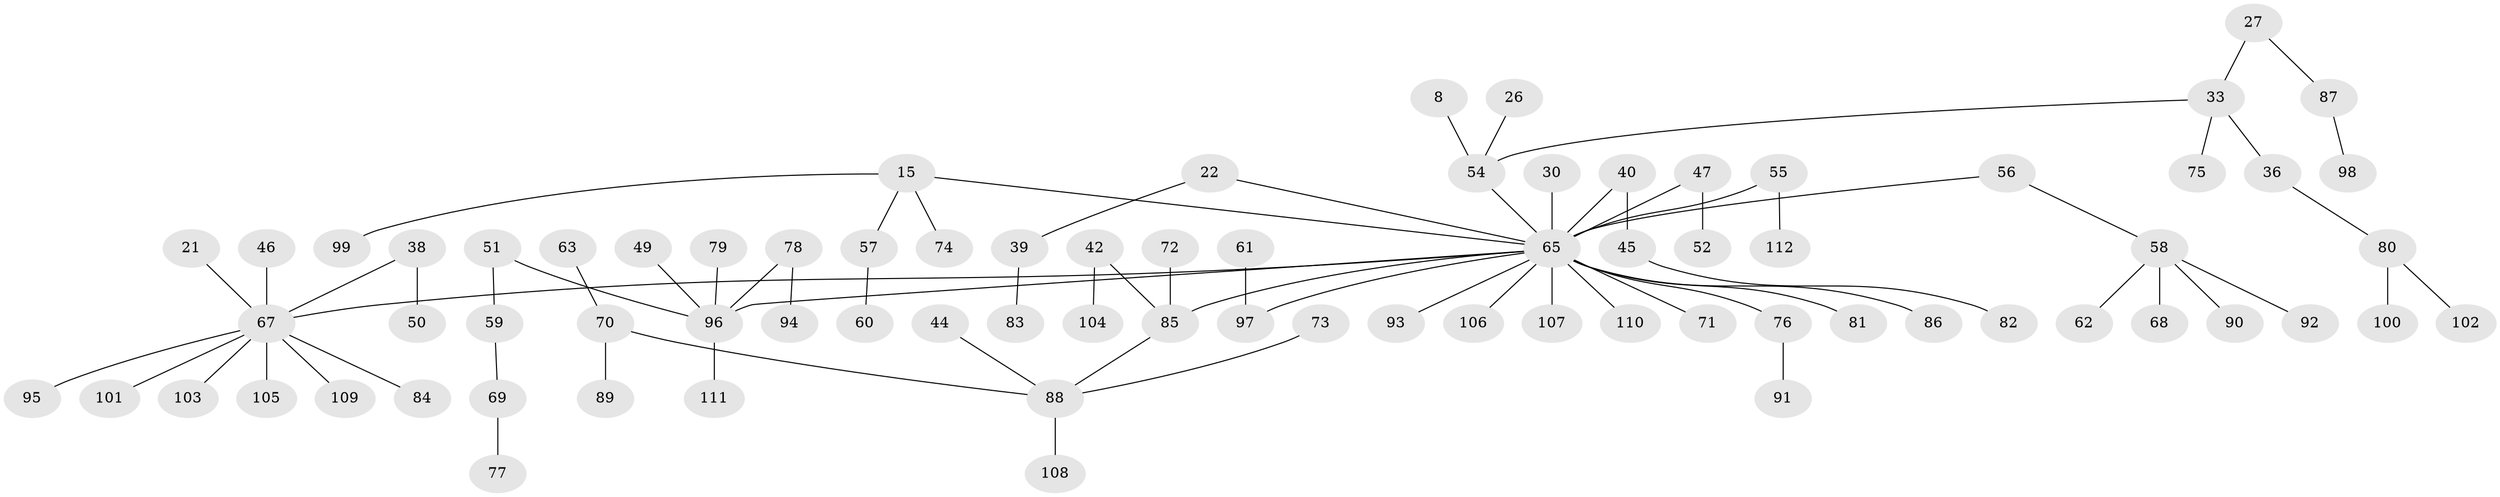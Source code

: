 // original degree distribution, {4: 0.09821428571428571, 5: 0.03571428571428571, 3: 0.125, 1: 0.5178571428571429, 6: 0.017857142857142856, 2: 0.20535714285714285}
// Generated by graph-tools (version 1.1) at 2025/56/03/04/25 21:56:28]
// undirected, 78 vertices, 77 edges
graph export_dot {
graph [start="1"]
  node [color=gray90,style=filled];
  8;
  15;
  21;
  22;
  26;
  27;
  30;
  33 [super="+25"];
  36;
  38;
  39;
  40;
  42;
  44;
  45;
  46;
  47;
  49;
  50;
  51;
  52;
  54 [super="+3"];
  55;
  56;
  57;
  58;
  59;
  60;
  61;
  62;
  63;
  65 [super="+37+28+64"];
  67 [super="+53+10+16"];
  68;
  69;
  70 [super="+41"];
  71;
  72;
  73;
  74;
  75;
  76;
  77;
  78;
  79;
  80 [super="+66"];
  81;
  82;
  83;
  84;
  85 [super="+43"];
  86;
  87;
  88 [super="+9+32"];
  89;
  90;
  91;
  92;
  93;
  94;
  95;
  96 [super="+29+24+31+48"];
  97 [super="+34"];
  98;
  99;
  100;
  101;
  102;
  103;
  104;
  105;
  106;
  107;
  108;
  109;
  110;
  111;
  112;
  8 -- 54;
  15 -- 57;
  15 -- 74;
  15 -- 99;
  15 -- 65;
  21 -- 67;
  22 -- 39;
  22 -- 65;
  26 -- 54;
  27 -- 87;
  27 -- 33;
  30 -- 65;
  33 -- 36;
  33 -- 54;
  33 -- 75;
  36 -- 80;
  38 -- 50;
  38 -- 67;
  39 -- 83;
  40 -- 45;
  40 -- 65;
  42 -- 104;
  42 -- 85;
  44 -- 88;
  45 -- 82;
  46 -- 67;
  47 -- 52;
  47 -- 65;
  49 -- 96;
  51 -- 59;
  51 -- 96;
  54 -- 65;
  55 -- 112;
  55 -- 65;
  56 -- 58;
  56 -- 65;
  57 -- 60;
  58 -- 62;
  58 -- 68;
  58 -- 90;
  58 -- 92;
  59 -- 69;
  61 -- 97;
  63 -- 70;
  65 -- 81;
  65 -- 106;
  65 -- 107;
  65 -- 97;
  65 -- 96;
  65 -- 67;
  65 -- 71;
  65 -- 76;
  65 -- 110;
  65 -- 86;
  65 -- 93;
  65 -- 85;
  67 -- 84;
  67 -- 95;
  67 -- 101;
  67 -- 103;
  67 -- 105;
  67 -- 109;
  69 -- 77;
  70 -- 89;
  70 -- 88;
  72 -- 85;
  73 -- 88;
  76 -- 91;
  78 -- 94;
  78 -- 96;
  79 -- 96;
  80 -- 100;
  80 -- 102;
  85 -- 88;
  87 -- 98;
  88 -- 108;
  96 -- 111;
}
